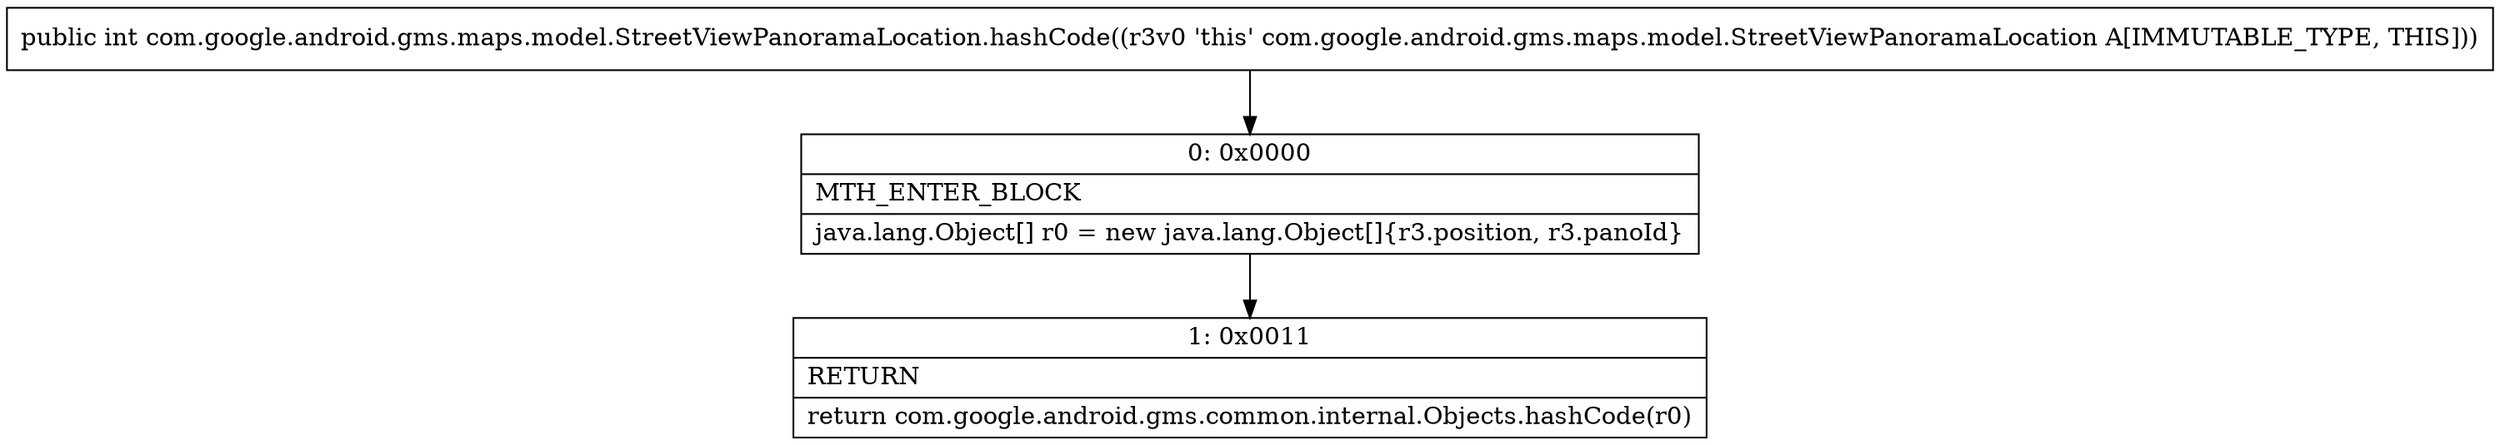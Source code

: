 digraph "CFG forcom.google.android.gms.maps.model.StreetViewPanoramaLocation.hashCode()I" {
Node_0 [shape=record,label="{0\:\ 0x0000|MTH_ENTER_BLOCK\l|java.lang.Object[] r0 = new java.lang.Object[]\{r3.position, r3.panoId\}\l}"];
Node_1 [shape=record,label="{1\:\ 0x0011|RETURN\l|return com.google.android.gms.common.internal.Objects.hashCode(r0)\l}"];
MethodNode[shape=record,label="{public int com.google.android.gms.maps.model.StreetViewPanoramaLocation.hashCode((r3v0 'this' com.google.android.gms.maps.model.StreetViewPanoramaLocation A[IMMUTABLE_TYPE, THIS])) }"];
MethodNode -> Node_0;
Node_0 -> Node_1;
}

